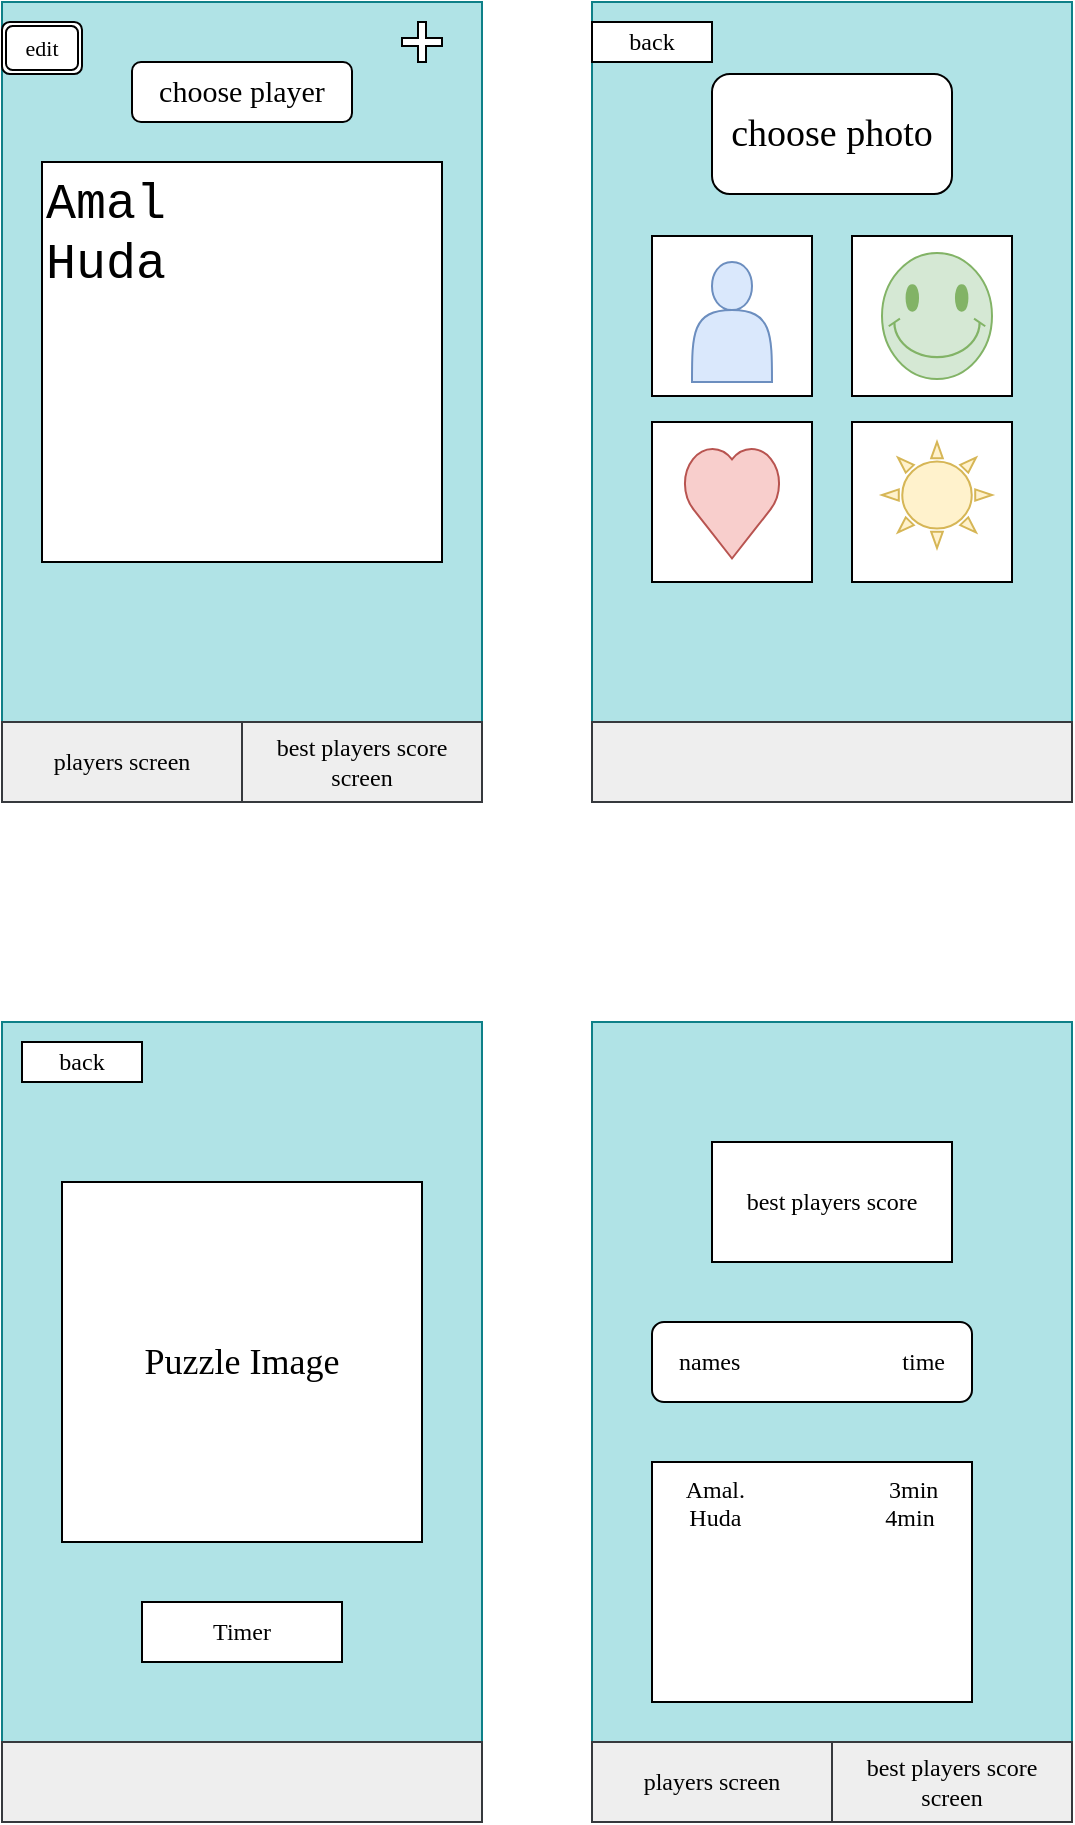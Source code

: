 <mxfile version="15.9.1" type="github">
  <diagram id="bXCmVAhOqQxk-IfF_nTX" name="Page-1">
    <mxGraphModel dx="1327" dy="970" grid="1" gridSize="10" guides="1" tooltips="1" connect="1" arrows="1" fold="1" page="1" pageScale="1" pageWidth="850" pageHeight="1100" math="0" shadow="0">
      <root>
        <mxCell id="0" />
        <mxCell id="1" parent="0" />
        <mxCell id="RPCJkML__g4kN3PDb_LN-3" value="" style="rounded=0;whiteSpace=wrap;html=1;direction=south;fillColor=#b0e3e6;strokeColor=#0e8088;" parent="1" vertex="1">
          <mxGeometry x="170" y="600" width="240" height="400" as="geometry" />
        </mxCell>
        <mxCell id="RPCJkML__g4kN3PDb_LN-4" value="" style="rounded=0;whiteSpace=wrap;html=1;direction=south;fillColor=#b0e3e6;strokeColor=#0e8088;" parent="1" vertex="1">
          <mxGeometry x="465" y="600" width="240" height="400" as="geometry" />
        </mxCell>
        <mxCell id="RPCJkML__g4kN3PDb_LN-7" value="" style="rounded=0;whiteSpace=wrap;html=1;fillColor=#eeeeee;strokeColor=#36393d;" parent="1" vertex="1">
          <mxGeometry x="170" y="960" width="240" height="40" as="geometry" />
        </mxCell>
        <mxCell id="RPCJkML__g4kN3PDb_LN-8" value="" style="rounded=0;whiteSpace=wrap;html=1;fillColor=#f5f5f5;fontColor=#333333;strokeColor=#666666;" parent="1" vertex="1">
          <mxGeometry x="465" y="960" width="240" height="40" as="geometry" />
        </mxCell>
        <mxCell id="RPCJkML__g4kN3PDb_LN-16" value="Puzzle Image" style="whiteSpace=wrap;html=1;aspect=fixed;fontFamily=Comic Sans MS;fontSize=18;" parent="1" vertex="1">
          <mxGeometry x="200" y="680" width="180" height="180" as="geometry" />
        </mxCell>
        <mxCell id="RPCJkML__g4kN3PDb_LN-17" value="back" style="rounded=0;whiteSpace=wrap;html=1;fontFamily=Comic Sans MS;" parent="1" vertex="1">
          <mxGeometry x="180" y="610" width="60" height="20" as="geometry" />
        </mxCell>
        <mxCell id="RPCJkML__g4kN3PDb_LN-19" value="Timer" style="rounded=0;whiteSpace=wrap;html=1;fontFamily=Comic Sans MS;" parent="1" vertex="1">
          <mxGeometry x="240" y="890" width="100" height="30" as="geometry" />
        </mxCell>
        <mxCell id="RPCJkML__g4kN3PDb_LN-24" value="best players score" style="rounded=0;whiteSpace=wrap;html=1;fontFamily=Comic Sans MS;" parent="1" vertex="1">
          <mxGeometry x="525" y="660" width="120" height="60" as="geometry" />
        </mxCell>
        <mxCell id="RPCJkML__g4kN3PDb_LN-25" value="names &amp;nbsp; &amp;nbsp; &amp;nbsp; &amp;nbsp; &amp;nbsp; &amp;nbsp; &amp;nbsp; &amp;nbsp; &amp;nbsp; &amp;nbsp; &amp;nbsp; &amp;nbsp; &amp;nbsp; time" style="rounded=1;whiteSpace=wrap;html=1;fontFamily=Comic Sans MS;" parent="1" vertex="1">
          <mxGeometry x="495" y="750" width="160" height="40" as="geometry" />
        </mxCell>
        <mxCell id="RPCJkML__g4kN3PDb_LN-27" value="Amal. &amp;nbsp; &amp;nbsp; &amp;nbsp; &amp;nbsp; &amp;nbsp; &amp;nbsp; &amp;nbsp; &amp;nbsp; &amp;nbsp; &amp;nbsp; &amp;nbsp; &amp;nbsp;3min&lt;br&gt;Huda &amp;nbsp; &amp;nbsp; &amp;nbsp; &amp;nbsp; &amp;nbsp; &amp;nbsp; &amp;nbsp; &amp;nbsp; &amp;nbsp; &amp;nbsp; &amp;nbsp; &amp;nbsp;4min" style="rounded=0;whiteSpace=wrap;html=1;fontFamily=Comic Sans MS;verticalAlign=top;" parent="1" vertex="1">
          <mxGeometry x="495" y="820" width="160" height="120" as="geometry" />
        </mxCell>
        <mxCell id="RPCJkML__g4kN3PDb_LN-28" value="" style="rounded=0;whiteSpace=wrap;html=1;direction=south;fillColor=#b0e3e6;strokeColor=#0e8088;" parent="1" vertex="1">
          <mxGeometry x="170" y="90" width="240" height="400" as="geometry" />
        </mxCell>
        <mxCell id="RPCJkML__g4kN3PDb_LN-29" value="&lt;font&gt;players screen&lt;/font&gt;" style="rounded=0;whiteSpace=wrap;html=1;fillColor=#eeeeee;strokeColor=#36393d;align=center;fontFamily=Comic Sans MS;" parent="1" vertex="1">
          <mxGeometry x="170" y="450" width="120" height="40" as="geometry" />
        </mxCell>
        <mxCell id="RPCJkML__g4kN3PDb_LN-30" value="" style="rounded=0;whiteSpace=wrap;html=1;direction=south;fillColor=#b0e3e6;strokeColor=#0e8088;" parent="1" vertex="1">
          <mxGeometry x="465" y="90" width="240" height="400" as="geometry" />
        </mxCell>
        <mxCell id="RPCJkML__g4kN3PDb_LN-31" value="" style="rounded=0;whiteSpace=wrap;html=1;fillColor=#eeeeee;strokeColor=#36393d;" parent="1" vertex="1">
          <mxGeometry x="465" y="450" width="240" height="40" as="geometry" />
        </mxCell>
        <mxCell id="RPCJkML__g4kN3PDb_LN-33" value="&lt;font&gt;best players score screen&lt;/font&gt;" style="rounded=0;whiteSpace=wrap;html=1;fillColor=#eeeeee;strokeColor=#36393d;align=center;fontFamily=Comic Sans MS;" parent="1" vertex="1">
          <mxGeometry x="585" y="960" width="120" height="40" as="geometry" />
        </mxCell>
        <mxCell id="RPCJkML__g4kN3PDb_LN-34" value="" style="whiteSpace=wrap;html=1;aspect=fixed;fontFamily=Courier New;" parent="1" vertex="1">
          <mxGeometry x="495" y="300" width="80" height="80" as="geometry" />
        </mxCell>
        <mxCell id="RPCJkML__g4kN3PDb_LN-35" value="" style="whiteSpace=wrap;html=1;aspect=fixed;fontFamily=Courier New;" parent="1" vertex="1">
          <mxGeometry x="595" y="207" width="80" height="80" as="geometry" />
        </mxCell>
        <mxCell id="RPCJkML__g4kN3PDb_LN-36" value="" style="whiteSpace=wrap;html=1;aspect=fixed;fontFamily=Courier New;" parent="1" vertex="1">
          <mxGeometry x="495" y="207" width="80" height="80" as="geometry" />
        </mxCell>
        <mxCell id="RPCJkML__g4kN3PDb_LN-37" value="" style="whiteSpace=wrap;html=1;aspect=fixed;fontFamily=Courier New;" parent="1" vertex="1">
          <mxGeometry x="595" y="300" width="80" height="80" as="geometry" />
        </mxCell>
        <mxCell id="RPCJkML__g4kN3PDb_LN-38" value="&lt;font style=&quot;font-size: 19px&quot; face=&quot;Comic Sans MS&quot;&gt;choose photo&lt;/font&gt;" style="rounded=1;whiteSpace=wrap;html=1;fontFamily=Courier New;fontSize=15;" parent="1" vertex="1">
          <mxGeometry x="525" y="126" width="120" height="60" as="geometry" />
        </mxCell>
        <mxCell id="RPCJkML__g4kN3PDb_LN-39" value="&lt;font face=&quot;Comic Sans MS&quot; style=&quot;font-size: 15px&quot;&gt;choose player&lt;/font&gt;" style="rounded=1;whiteSpace=wrap;html=1;fontFamily=Courier New;" parent="1" vertex="1">
          <mxGeometry x="235" y="120" width="110" height="30" as="geometry" />
        </mxCell>
        <mxCell id="RPCJkML__g4kN3PDb_LN-40" value="Amal&lt;br style=&quot;font-size: 25px;&quot;&gt;Huda" style="whiteSpace=wrap;html=1;aspect=fixed;fontFamily=Courier New;fontSize=25;align=left;verticalAlign=top;" parent="1" vertex="1">
          <mxGeometry x="190" y="170" width="200" height="200" as="geometry" />
        </mxCell>
        <mxCell id="RPCJkML__g4kN3PDb_LN-41" value="back" style="rounded=0;whiteSpace=wrap;html=1;fontFamily=Comic Sans MS;" parent="1" vertex="1">
          <mxGeometry x="465" y="100" width="60" height="20" as="geometry" />
        </mxCell>
        <mxCell id="RPCJkML__g4kN3PDb_LN-42" value="" style="shape=actor;whiteSpace=wrap;html=1;fontFamily=Courier New;fillColor=#dae8fc;strokeColor=#6c8ebf;" parent="1" vertex="1">
          <mxGeometry x="515" y="220" width="40" height="60" as="geometry" />
        </mxCell>
        <mxCell id="RPCJkML__g4kN3PDb_LN-47" value="" style="verticalLabelPosition=bottom;verticalAlign=top;html=1;shape=mxgraph.basic.smiley;labelBackgroundColor=#EA6B66;labelBorderColor=#EA6B66;fontFamily=Courier New;fillColor=#d5e8d4;strokeColor=#82b366;" parent="1" vertex="1">
          <mxGeometry x="610" y="215.5" width="55" height="63" as="geometry" />
        </mxCell>
        <mxCell id="RPCJkML__g4kN3PDb_LN-48" value="" style="verticalLabelPosition=bottom;verticalAlign=top;html=1;shape=mxgraph.basic.sun;labelBackgroundColor=#EA6B66;labelBorderColor=#EA6B66;fontFamily=Courier New;fillColor=#fff2cc;strokeColor=#d6b656;" parent="1" vertex="1">
          <mxGeometry x="610" y="310" width="55" height="53" as="geometry" />
        </mxCell>
        <mxCell id="RPCJkML__g4kN3PDb_LN-49" value="" style="verticalLabelPosition=bottom;verticalAlign=top;html=1;shape=mxgraph.basic.heart;labelBackgroundColor=#EA6B66;labelBorderColor=#EA6B66;fontFamily=Courier New;fillColor=#f8cecc;strokeColor=#b85450;" parent="1" vertex="1">
          <mxGeometry x="510" y="311.75" width="50" height="56.5" as="geometry" />
        </mxCell>
        <mxCell id="RPCJkML__g4kN3PDb_LN-50" value="&lt;font&gt;players screen&lt;/font&gt;" style="rounded=0;whiteSpace=wrap;html=1;fillColor=#eeeeee;strokeColor=#36393d;align=center;fontFamily=Comic Sans MS;" parent="1" vertex="1">
          <mxGeometry x="465" y="960" width="120" height="40" as="geometry" />
        </mxCell>
        <mxCell id="dowZzyBqUfYYc4fk2vn_-1" value="&lt;font&gt;best players score screen&lt;/font&gt;" style="rounded=0;whiteSpace=wrap;html=1;fillColor=#eeeeee;strokeColor=#36393d;align=center;fontFamily=Comic Sans MS;" vertex="1" parent="1">
          <mxGeometry x="290" y="450" width="120" height="40" as="geometry" />
        </mxCell>
        <mxCell id="dowZzyBqUfYYc4fk2vn_-2" value="" style="shape=cross;whiteSpace=wrap;html=1;labelBackgroundColor=#EA6B66;labelBorderColor=#EA6B66;fontFamily=Comic Sans MS;fontSize=25;fontColor=none;" vertex="1" parent="1">
          <mxGeometry x="370" y="100" width="20" height="20" as="geometry" />
        </mxCell>
        <mxCell id="dowZzyBqUfYYc4fk2vn_-3" value="edit" style="shape=ext;double=1;rounded=1;whiteSpace=wrap;html=1;labelBackgroundColor=none;labelBorderColor=none;fontFamily=Comic Sans MS;fontSize=11;fontColor=none;" vertex="1" parent="1">
          <mxGeometry x="170" y="100" width="40" height="26" as="geometry" />
        </mxCell>
      </root>
    </mxGraphModel>
  </diagram>
</mxfile>

